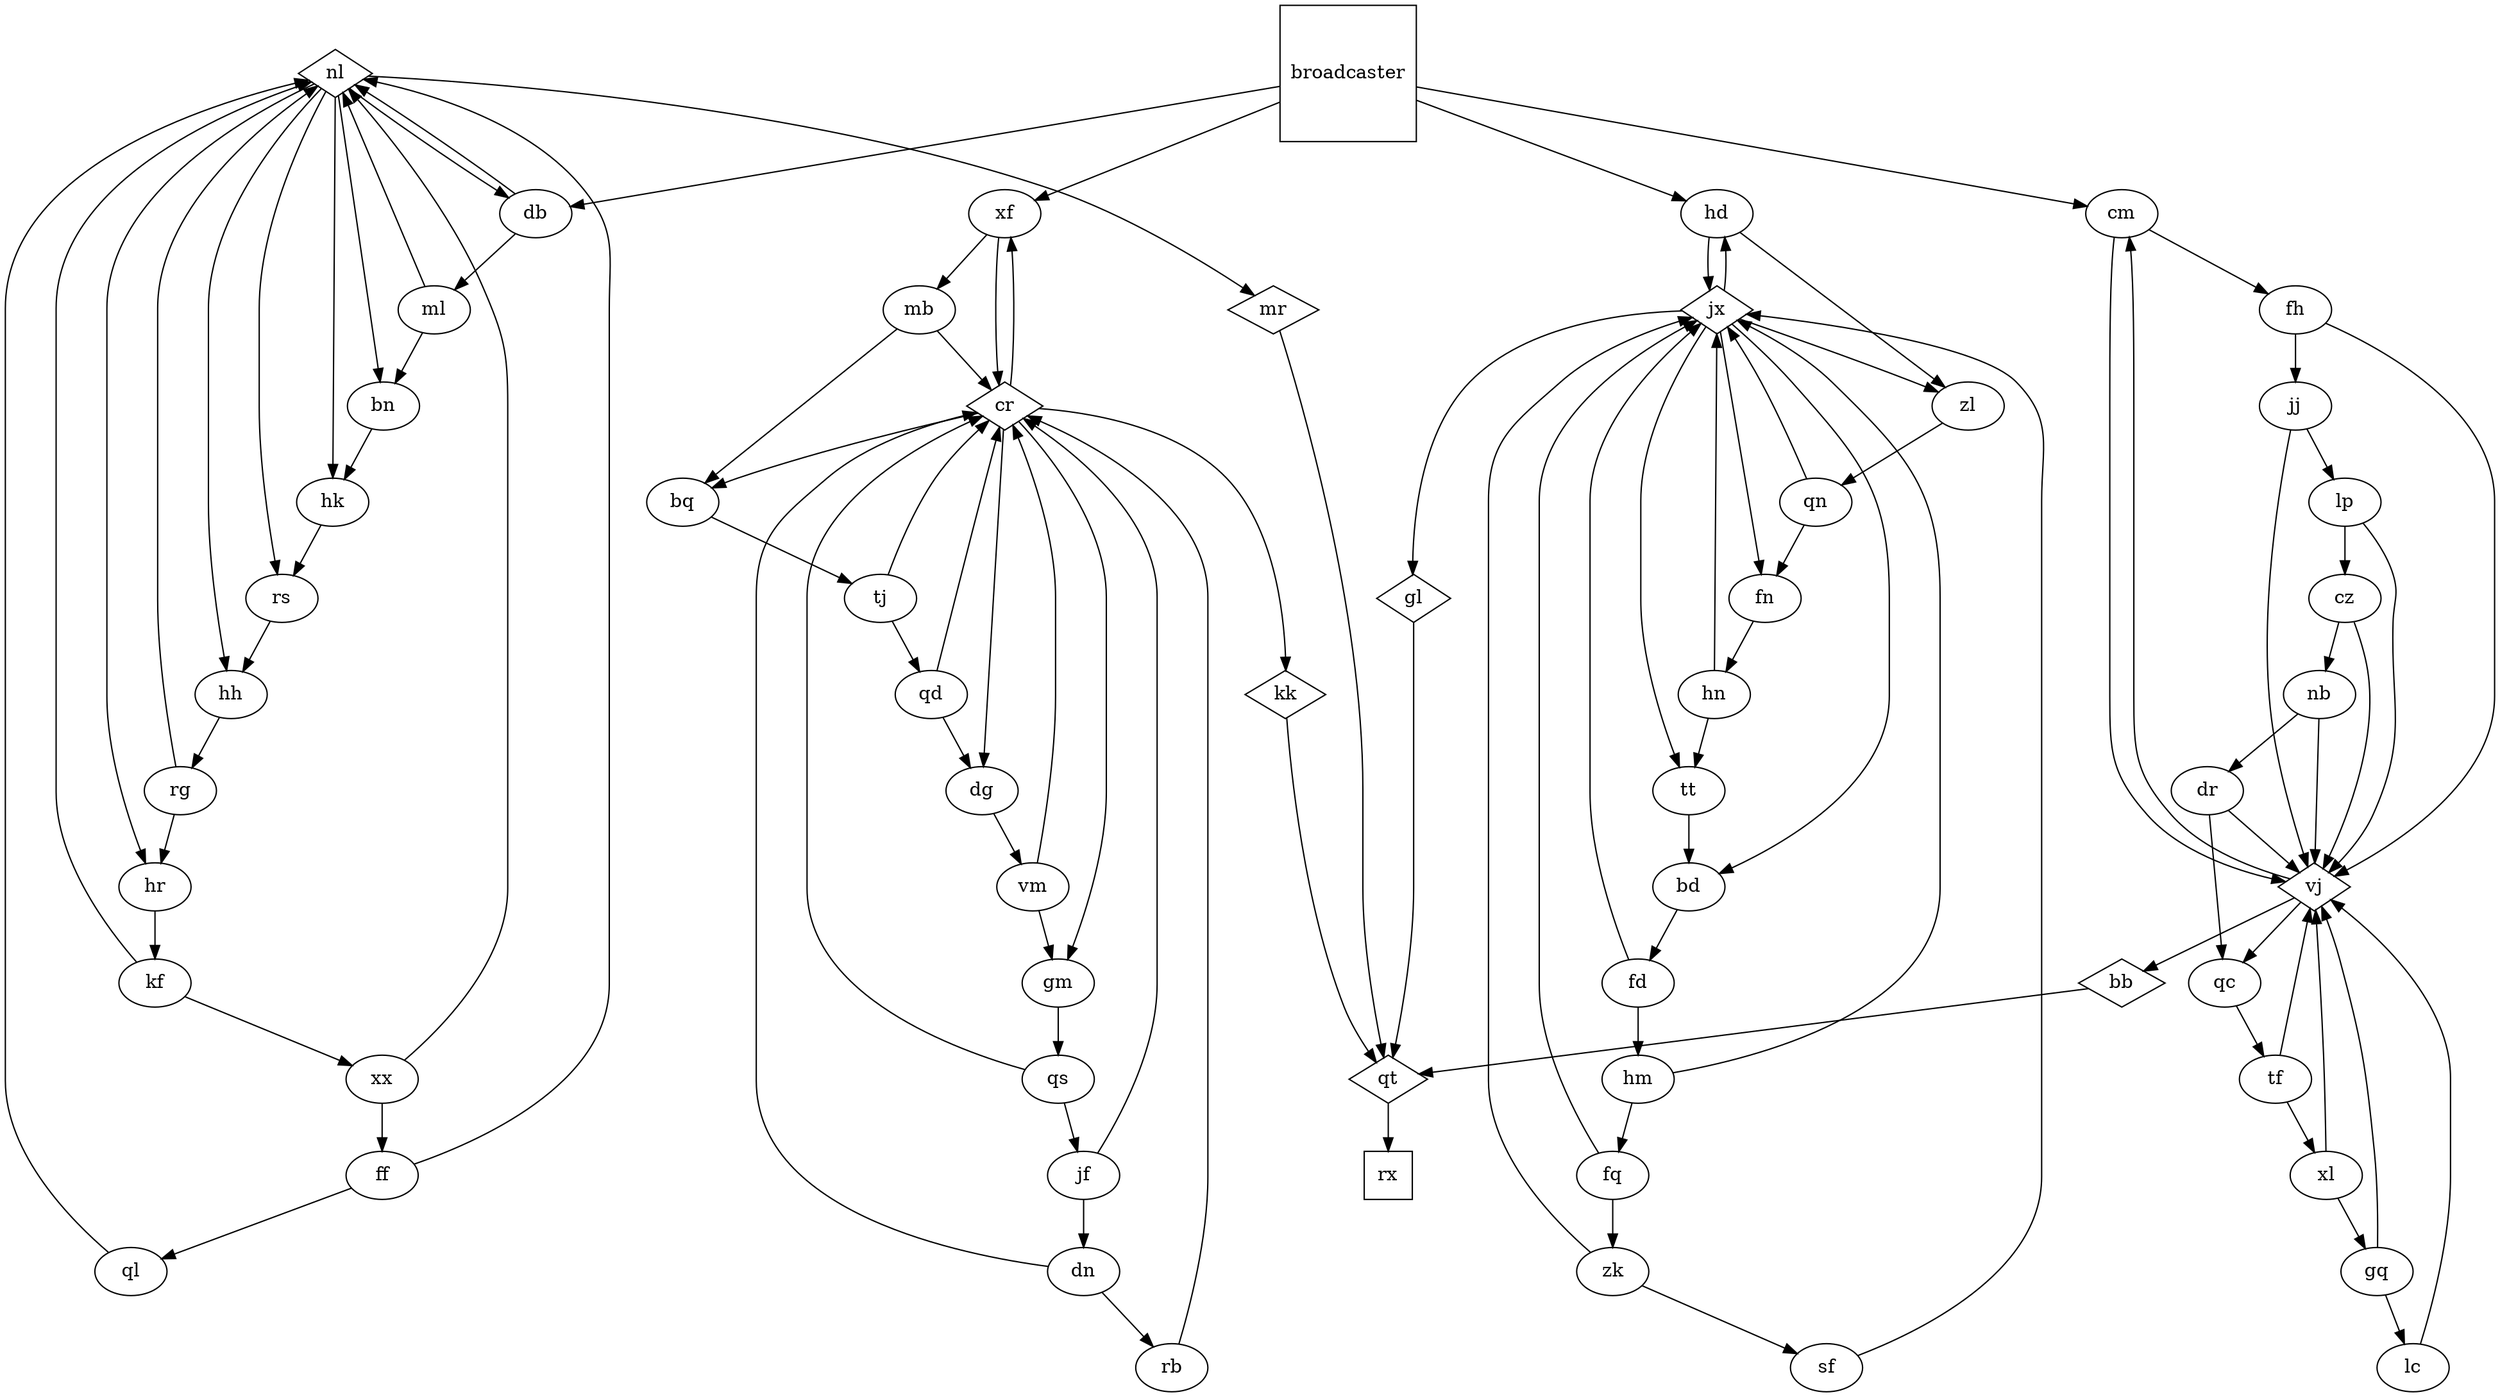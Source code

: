 digraph G {
  qt -> rx;
  mr -> qt;
  kk -> qt;
  gl -> qt;
  bb -> qt;
  nl -> mr;
  cr -> kk;
  jx -> gl;
  vj -> bb;
  rg -> nl;
  ql -> nl;
  ff -> nl;
  kf -> nl;
  ml -> nl;
  db -> nl;
  xx -> nl;
  jf -> cr;
  mb -> cr;
  qd -> cr;
  tj -> cr;
  xf -> cr;
  rb -> cr;
  vm -> cr;
  dn -> cr;
  qs -> cr;
  fd -> jx;
  qn -> jx;
  hm -> jx;
  fq -> jx;
  hd -> jx;
  sf -> jx;
  zk -> jx;
  hn -> jx;
  xl -> vj;
  fh -> vj;
  cm -> vj;
  jj -> vj;
  dr -> vj;
  lp -> vj;
  nb -> vj;
  lc -> vj;
  tf -> vj;
  gq -> vj;
  cz -> vj;
  hh -> rg;
  ff -> ql;
  xx -> ff;
  hr -> kf;
  db -> ml;
  broadcaster -> db;
  nl -> db;
  kf -> xx;
  qs -> jf;
  xf -> mb;
  tj -> qd;
  bq -> tj;
  broadcaster -> xf;
  cr -> xf;
  dn -> rb;
  dg -> vm;
  jf -> dn;
  gm -> qs;
  bd -> fd;
  zl -> qn;
  fd -> hm;
  hm -> fq;
  broadcaster -> hd;
  jx -> hd;
  zk -> sf;
  fq -> zk;
  fn -> hn;
  tf -> xl;
  cm -> fh;
  broadcaster -> cm;
  vj -> cm;
  fh -> jj;
  nb -> dr;
  jj -> lp;
  cz -> nb;
  gq -> lc;
  qc -> tf;
  xl -> gq;
  lp -> cz;
  rs -> hh;
  nl -> hh;
  rg -> hr;
  nl -> hr;
  mb -> bq;
  cr -> bq;
  qd -> dg;
  cr -> dg;
  cr -> gm;
  vm -> gm;
  tt -> bd;
  jx -> bd;
  hd -> zl;
  jx -> zl;
  qn -> fn;
  jx -> fn;
  dr -> qc;
  vj -> qc;
  nl -> rs;
  hk -> rs;
  hn -> tt;
  jx -> tt;
  nl -> hk;
  bn -> hk;
  nl -> bn;
  ml -> bn;
  kk [shape=diamond];
  bb [shape=diamond];
  mr [shape=diamond];
  rx [shape=square];
  nl [shape=diamond];
  cr [shape=diamond];
  broadcaster [shape=square];
  jx [shape=diamond];
  qt [shape=diamond];
  gl [shape=diamond];
  vj [shape=diamond];
}
